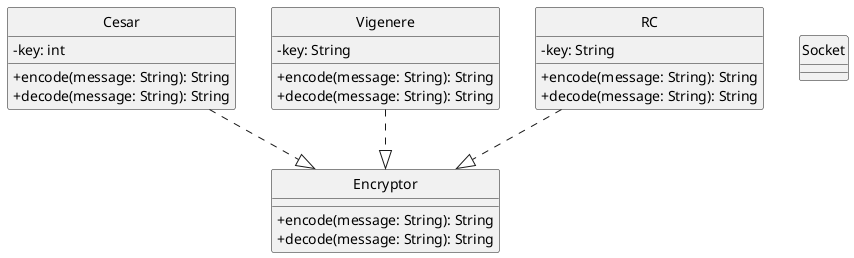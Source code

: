 @startuml
hide circles
skinparam ClassAttributeIconSize 0
hide interface fields

Class Cesar{
    -key: int
    +encode(message: String): String
    +decode(message: String): String
}

Class Vigenere{
    -key: String
    +encode(message: String): String
    +decode(message: String): String
}

Class RC{
    -key: String
    +encode(message: String): String
    +decode(message: String): String
}

Class Encryptor{
    +encode(message: String): String
    +decode(message: String): String
}

Class Socket{
    
}

Cesar ..|> Encryptor
Vigenere ..|> Encryptor
RC ..|> Encryptor

@enduml
